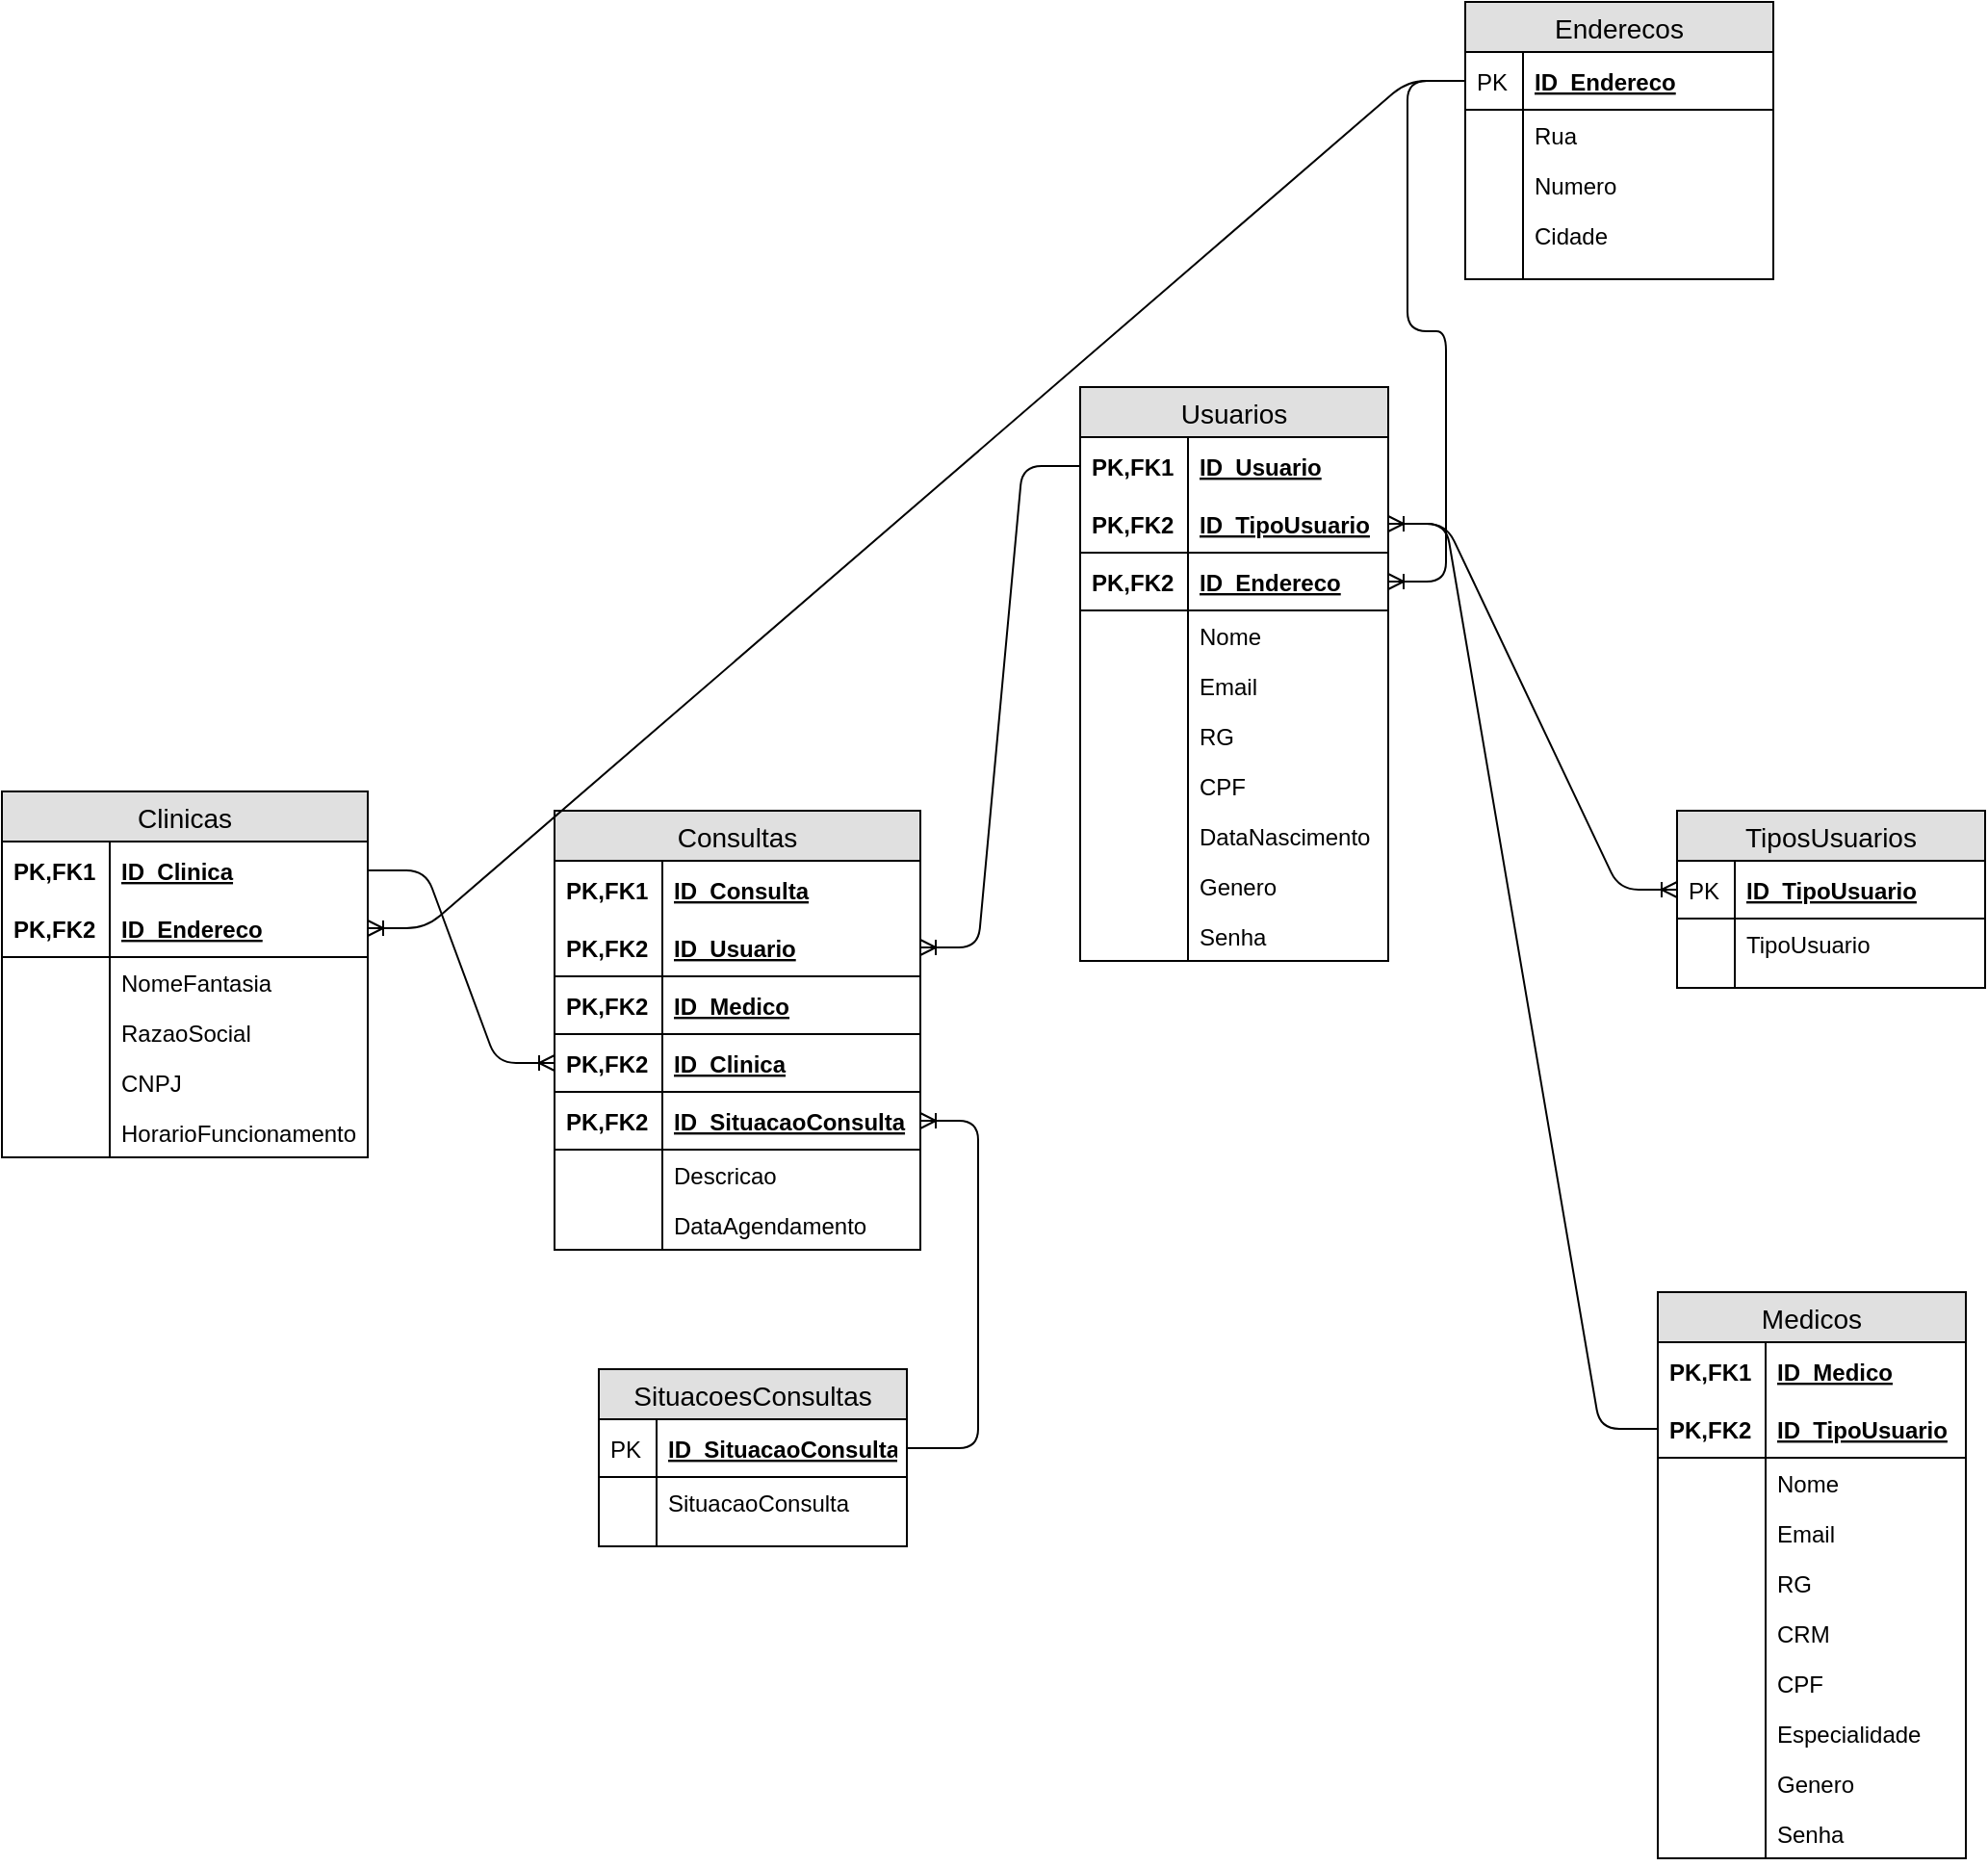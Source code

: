 <mxfile version="12.6.8" type="device"><diagram id="Tc9aaQ0pN0O7KS6Ipr7r" name="Lógico"><mxGraphModel dx="1662" dy="1931" grid="1" gridSize="10" guides="1" tooltips="1" connect="1" arrows="1" fold="1" page="1" pageScale="1" pageWidth="827" pageHeight="1169" math="0" shadow="0"><root><mxCell id="0"/><mxCell id="1" parent="0"/><mxCell id="nFuDaqg-Cn8GhAcmxgTF-1" value="TiposUsuarios" style="swimlane;fontStyle=0;childLayout=stackLayout;horizontal=1;startSize=26;fillColor=#e0e0e0;horizontalStack=0;resizeParent=1;resizeParentMax=0;resizeLast=0;collapsible=1;marginBottom=0;swimlaneFillColor=#ffffff;align=center;fontSize=14;" parent="1" vertex="1"><mxGeometry x="1220" y="100" width="160" height="92" as="geometry"/></mxCell><mxCell id="nFuDaqg-Cn8GhAcmxgTF-2" value="ID_TipoUsuario" style="shape=partialRectangle;top=0;left=0;right=0;bottom=1;align=left;verticalAlign=middle;fillColor=none;spacingLeft=34;spacingRight=4;overflow=hidden;rotatable=0;points=[[0,0.5],[1,0.5]];portConstraint=eastwest;dropTarget=0;fontStyle=5;fontSize=12;" parent="nFuDaqg-Cn8GhAcmxgTF-1" vertex="1"><mxGeometry y="26" width="160" height="30" as="geometry"/></mxCell><mxCell id="nFuDaqg-Cn8GhAcmxgTF-3" value="PK" style="shape=partialRectangle;top=0;left=0;bottom=0;fillColor=none;align=left;verticalAlign=middle;spacingLeft=4;spacingRight=4;overflow=hidden;rotatable=0;points=[];portConstraint=eastwest;part=1;fontSize=12;" parent="nFuDaqg-Cn8GhAcmxgTF-2" vertex="1" connectable="0"><mxGeometry width="30" height="30" as="geometry"/></mxCell><mxCell id="nFuDaqg-Cn8GhAcmxgTF-4" value="TipoUsuario" style="shape=partialRectangle;top=0;left=0;right=0;bottom=0;align=left;verticalAlign=top;fillColor=none;spacingLeft=34;spacingRight=4;overflow=hidden;rotatable=0;points=[[0,0.5],[1,0.5]];portConstraint=eastwest;dropTarget=0;fontSize=12;" parent="nFuDaqg-Cn8GhAcmxgTF-1" vertex="1"><mxGeometry y="56" width="160" height="26" as="geometry"/></mxCell><mxCell id="nFuDaqg-Cn8GhAcmxgTF-5" value="" style="shape=partialRectangle;top=0;left=0;bottom=0;fillColor=none;align=left;verticalAlign=top;spacingLeft=4;spacingRight=4;overflow=hidden;rotatable=0;points=[];portConstraint=eastwest;part=1;fontSize=12;" parent="nFuDaqg-Cn8GhAcmxgTF-4" vertex="1" connectable="0"><mxGeometry width="30" height="26" as="geometry"/></mxCell><mxCell id="nFuDaqg-Cn8GhAcmxgTF-10" value="" style="shape=partialRectangle;top=0;left=0;right=0;bottom=0;align=left;verticalAlign=top;fillColor=none;spacingLeft=34;spacingRight=4;overflow=hidden;rotatable=0;points=[[0,0.5],[1,0.5]];portConstraint=eastwest;dropTarget=0;fontSize=12;" parent="nFuDaqg-Cn8GhAcmxgTF-1" vertex="1"><mxGeometry y="82" width="160" height="10" as="geometry"/></mxCell><mxCell id="nFuDaqg-Cn8GhAcmxgTF-11" value="" style="shape=partialRectangle;top=0;left=0;bottom=0;fillColor=none;align=left;verticalAlign=top;spacingLeft=4;spacingRight=4;overflow=hidden;rotatable=0;points=[];portConstraint=eastwest;part=1;fontSize=12;" parent="nFuDaqg-Cn8GhAcmxgTF-10" vertex="1" connectable="0"><mxGeometry width="30" height="10" as="geometry"/></mxCell><mxCell id="nFuDaqg-Cn8GhAcmxgTF-14" value="SituacoesConsultas" style="swimlane;fontStyle=0;childLayout=stackLayout;horizontal=1;startSize=26;fillColor=#e0e0e0;horizontalStack=0;resizeParent=1;resizeParentMax=0;resizeLast=0;collapsible=1;marginBottom=0;swimlaneFillColor=#ffffff;align=center;fontSize=14;" parent="1" vertex="1"><mxGeometry x="660" y="390" width="160" height="92" as="geometry"/></mxCell><mxCell id="nFuDaqg-Cn8GhAcmxgTF-15" value="ID_SituacaoConsulta" style="shape=partialRectangle;top=0;left=0;right=0;bottom=1;align=left;verticalAlign=middle;fillColor=none;spacingLeft=34;spacingRight=4;overflow=hidden;rotatable=0;points=[[0,0.5],[1,0.5]];portConstraint=eastwest;dropTarget=0;fontStyle=5;fontSize=12;" parent="nFuDaqg-Cn8GhAcmxgTF-14" vertex="1"><mxGeometry y="26" width="160" height="30" as="geometry"/></mxCell><mxCell id="nFuDaqg-Cn8GhAcmxgTF-16" value="PK" style="shape=partialRectangle;top=0;left=0;bottom=0;fillColor=none;align=left;verticalAlign=middle;spacingLeft=4;spacingRight=4;overflow=hidden;rotatable=0;points=[];portConstraint=eastwest;part=1;fontSize=12;" parent="nFuDaqg-Cn8GhAcmxgTF-15" vertex="1" connectable="0"><mxGeometry width="30" height="30" as="geometry"/></mxCell><mxCell id="nFuDaqg-Cn8GhAcmxgTF-17" value="SituacaoConsulta" style="shape=partialRectangle;top=0;left=0;right=0;bottom=0;align=left;verticalAlign=top;fillColor=none;spacingLeft=34;spacingRight=4;overflow=hidden;rotatable=0;points=[[0,0.5],[1,0.5]];portConstraint=eastwest;dropTarget=0;fontSize=12;" parent="nFuDaqg-Cn8GhAcmxgTF-14" vertex="1"><mxGeometry y="56" width="160" height="26" as="geometry"/></mxCell><mxCell id="nFuDaqg-Cn8GhAcmxgTF-18" value="" style="shape=partialRectangle;top=0;left=0;bottom=0;fillColor=none;align=left;verticalAlign=top;spacingLeft=4;spacingRight=4;overflow=hidden;rotatable=0;points=[];portConstraint=eastwest;part=1;fontSize=12;" parent="nFuDaqg-Cn8GhAcmxgTF-17" vertex="1" connectable="0"><mxGeometry width="30" height="26" as="geometry"/></mxCell><mxCell id="nFuDaqg-Cn8GhAcmxgTF-23" value="" style="shape=partialRectangle;top=0;left=0;right=0;bottom=0;align=left;verticalAlign=top;fillColor=none;spacingLeft=34;spacingRight=4;overflow=hidden;rotatable=0;points=[[0,0.5],[1,0.5]];portConstraint=eastwest;dropTarget=0;fontSize=12;" parent="nFuDaqg-Cn8GhAcmxgTF-14" vertex="1"><mxGeometry y="82" width="160" height="10" as="geometry"/></mxCell><mxCell id="nFuDaqg-Cn8GhAcmxgTF-24" value="" style="shape=partialRectangle;top=0;left=0;bottom=0;fillColor=none;align=left;verticalAlign=top;spacingLeft=4;spacingRight=4;overflow=hidden;rotatable=0;points=[];portConstraint=eastwest;part=1;fontSize=12;" parent="nFuDaqg-Cn8GhAcmxgTF-23" vertex="1" connectable="0"><mxGeometry width="30" height="10" as="geometry"/></mxCell><mxCell id="nFuDaqg-Cn8GhAcmxgTF-25" value="Usuarios" style="swimlane;fontStyle=0;childLayout=stackLayout;horizontal=1;startSize=26;fillColor=#e0e0e0;horizontalStack=0;resizeParent=1;resizeParentMax=0;resizeLast=0;collapsible=1;marginBottom=0;swimlaneFillColor=#ffffff;align=center;fontSize=14;" parent="1" vertex="1"><mxGeometry x="910" y="-120" width="160" height="298" as="geometry"/></mxCell><mxCell id="nFuDaqg-Cn8GhAcmxgTF-26" value="ID_Usuario" style="shape=partialRectangle;top=0;left=0;right=0;bottom=0;align=left;verticalAlign=middle;fillColor=none;spacingLeft=60;spacingRight=4;overflow=hidden;rotatable=0;points=[[0,0.5],[1,0.5]];portConstraint=eastwest;dropTarget=0;fontStyle=5;fontSize=12;" parent="nFuDaqg-Cn8GhAcmxgTF-25" vertex="1"><mxGeometry y="26" width="160" height="30" as="geometry"/></mxCell><mxCell id="nFuDaqg-Cn8GhAcmxgTF-27" value="PK,FK1" style="shape=partialRectangle;fontStyle=1;top=0;left=0;bottom=0;fillColor=none;align=left;verticalAlign=middle;spacingLeft=4;spacingRight=4;overflow=hidden;rotatable=0;points=[];portConstraint=eastwest;part=1;fontSize=12;" parent="nFuDaqg-Cn8GhAcmxgTF-26" vertex="1" connectable="0"><mxGeometry width="56" height="30" as="geometry"/></mxCell><mxCell id="nFuDaqg-Cn8GhAcmxgTF-28" value="ID_TipoUsuario" style="shape=partialRectangle;top=0;left=0;right=0;bottom=1;align=left;verticalAlign=middle;fillColor=none;spacingLeft=60;spacingRight=4;overflow=hidden;rotatable=0;points=[[0,0.5],[1,0.5]];portConstraint=eastwest;dropTarget=0;fontStyle=5;fontSize=12;" parent="nFuDaqg-Cn8GhAcmxgTF-25" vertex="1"><mxGeometry y="56" width="160" height="30" as="geometry"/></mxCell><mxCell id="nFuDaqg-Cn8GhAcmxgTF-29" value="PK,FK2" style="shape=partialRectangle;fontStyle=1;top=0;left=0;bottom=0;fillColor=none;align=left;verticalAlign=middle;spacingLeft=4;spacingRight=4;overflow=hidden;rotatable=0;points=[];portConstraint=eastwest;part=1;fontSize=12;" parent="nFuDaqg-Cn8GhAcmxgTF-28" vertex="1" connectable="0"><mxGeometry width="56" height="30" as="geometry"/></mxCell><mxCell id="nFuDaqg-Cn8GhAcmxgTF-109" value="ID_Endereco" style="shape=partialRectangle;top=0;left=0;right=0;bottom=1;align=left;verticalAlign=middle;fillColor=none;spacingLeft=60;spacingRight=4;overflow=hidden;rotatable=0;points=[[0,0.5],[1,0.5]];portConstraint=eastwest;dropTarget=0;fontStyle=5;fontSize=12;" parent="nFuDaqg-Cn8GhAcmxgTF-25" vertex="1"><mxGeometry y="86" width="160" height="30" as="geometry"/></mxCell><mxCell id="nFuDaqg-Cn8GhAcmxgTF-110" value="PK,FK2" style="shape=partialRectangle;fontStyle=1;top=0;left=0;bottom=0;fillColor=none;align=left;verticalAlign=middle;spacingLeft=4;spacingRight=4;overflow=hidden;rotatable=0;points=[];portConstraint=eastwest;part=1;fontSize=12;" parent="nFuDaqg-Cn8GhAcmxgTF-109" vertex="1" connectable="0"><mxGeometry width="56" height="30" as="geometry"/></mxCell><mxCell id="nFuDaqg-Cn8GhAcmxgTF-30" value="Nome" style="shape=partialRectangle;top=0;left=0;right=0;bottom=0;align=left;verticalAlign=top;fillColor=none;spacingLeft=60;spacingRight=4;overflow=hidden;rotatable=0;points=[[0,0.5],[1,0.5]];portConstraint=eastwest;dropTarget=0;fontSize=12;" parent="nFuDaqg-Cn8GhAcmxgTF-25" vertex="1"><mxGeometry y="116" width="160" height="26" as="geometry"/></mxCell><mxCell id="nFuDaqg-Cn8GhAcmxgTF-31" value="" style="shape=partialRectangle;top=0;left=0;bottom=0;fillColor=none;align=left;verticalAlign=top;spacingLeft=4;spacingRight=4;overflow=hidden;rotatable=0;points=[];portConstraint=eastwest;part=1;fontSize=12;" parent="nFuDaqg-Cn8GhAcmxgTF-30" vertex="1" connectable="0"><mxGeometry width="56" height="26" as="geometry"/></mxCell><mxCell id="nFuDaqg-Cn8GhAcmxgTF-32" value="Email" style="shape=partialRectangle;top=0;left=0;right=0;bottom=0;align=left;verticalAlign=top;fillColor=none;spacingLeft=60;spacingRight=4;overflow=hidden;rotatable=0;points=[[0,0.5],[1,0.5]];portConstraint=eastwest;dropTarget=0;fontSize=12;" parent="nFuDaqg-Cn8GhAcmxgTF-25" vertex="1"><mxGeometry y="142" width="160" height="26" as="geometry"/></mxCell><mxCell id="nFuDaqg-Cn8GhAcmxgTF-33" value="" style="shape=partialRectangle;top=0;left=0;bottom=0;fillColor=none;align=left;verticalAlign=top;spacingLeft=4;spacingRight=4;overflow=hidden;rotatable=0;points=[];portConstraint=eastwest;part=1;fontSize=12;" parent="nFuDaqg-Cn8GhAcmxgTF-32" vertex="1" connectable="0"><mxGeometry width="56" height="26" as="geometry"/></mxCell><mxCell id="nFuDaqg-Cn8GhAcmxgTF-34" value="RG" style="shape=partialRectangle;top=0;left=0;right=0;bottom=0;align=left;verticalAlign=top;fillColor=none;spacingLeft=60;spacingRight=4;overflow=hidden;rotatable=0;points=[[0,0.5],[1,0.5]];portConstraint=eastwest;dropTarget=0;fontSize=12;" parent="nFuDaqg-Cn8GhAcmxgTF-25" vertex="1"><mxGeometry y="168" width="160" height="26" as="geometry"/></mxCell><mxCell id="nFuDaqg-Cn8GhAcmxgTF-35" value="" style="shape=partialRectangle;top=0;left=0;bottom=0;fillColor=none;align=left;verticalAlign=top;spacingLeft=4;spacingRight=4;overflow=hidden;rotatable=0;points=[];portConstraint=eastwest;part=1;fontSize=12;" parent="nFuDaqg-Cn8GhAcmxgTF-34" vertex="1" connectable="0"><mxGeometry width="56" height="26" as="geometry"/></mxCell><mxCell id="nFuDaqg-Cn8GhAcmxgTF-36" value="CPF" style="shape=partialRectangle;top=0;left=0;right=0;bottom=0;align=left;verticalAlign=top;fillColor=none;spacingLeft=60;spacingRight=4;overflow=hidden;rotatable=0;points=[[0,0.5],[1,0.5]];portConstraint=eastwest;dropTarget=0;fontSize=12;" parent="nFuDaqg-Cn8GhAcmxgTF-25" vertex="1"><mxGeometry y="194" width="160" height="26" as="geometry"/></mxCell><mxCell id="nFuDaqg-Cn8GhAcmxgTF-37" value="" style="shape=partialRectangle;top=0;left=0;bottom=0;fillColor=none;align=left;verticalAlign=top;spacingLeft=4;spacingRight=4;overflow=hidden;rotatable=0;points=[];portConstraint=eastwest;part=1;fontSize=12;" parent="nFuDaqg-Cn8GhAcmxgTF-36" vertex="1" connectable="0"><mxGeometry width="56" height="26" as="geometry"/></mxCell><mxCell id="4G-xJgXruxn3u9-2IQGt-3" value="DataNascimento" style="shape=partialRectangle;top=0;left=0;right=0;bottom=0;align=left;verticalAlign=top;fillColor=none;spacingLeft=60;spacingRight=4;overflow=hidden;rotatable=0;points=[[0,0.5],[1,0.5]];portConstraint=eastwest;dropTarget=0;fontSize=12;" vertex="1" parent="nFuDaqg-Cn8GhAcmxgTF-25"><mxGeometry y="220" width="160" height="26" as="geometry"/></mxCell><mxCell id="4G-xJgXruxn3u9-2IQGt-4" value="" style="shape=partialRectangle;top=0;left=0;bottom=0;fillColor=none;align=left;verticalAlign=top;spacingLeft=4;spacingRight=4;overflow=hidden;rotatable=0;points=[];portConstraint=eastwest;part=1;fontSize=12;" vertex="1" connectable="0" parent="4G-xJgXruxn3u9-2IQGt-3"><mxGeometry width="56" height="26" as="geometry"/></mxCell><mxCell id="nFuDaqg-Cn8GhAcmxgTF-40" value="Genero" style="shape=partialRectangle;top=0;left=0;right=0;bottom=0;align=left;verticalAlign=top;fillColor=none;spacingLeft=60;spacingRight=4;overflow=hidden;rotatable=0;points=[[0,0.5],[1,0.5]];portConstraint=eastwest;dropTarget=0;fontSize=12;" parent="nFuDaqg-Cn8GhAcmxgTF-25" vertex="1"><mxGeometry y="246" width="160" height="26" as="geometry"/></mxCell><mxCell id="nFuDaqg-Cn8GhAcmxgTF-41" value="" style="shape=partialRectangle;top=0;left=0;bottom=0;fillColor=none;align=left;verticalAlign=top;spacingLeft=4;spacingRight=4;overflow=hidden;rotatable=0;points=[];portConstraint=eastwest;part=1;fontSize=12;" parent="nFuDaqg-Cn8GhAcmxgTF-40" vertex="1" connectable="0"><mxGeometry width="56" height="26" as="geometry"/></mxCell><mxCell id="nFuDaqg-Cn8GhAcmxgTF-174" value="Senha" style="shape=partialRectangle;top=0;left=0;right=0;bottom=0;align=left;verticalAlign=top;fillColor=none;spacingLeft=60;spacingRight=4;overflow=hidden;rotatable=0;points=[[0,0.5],[1,0.5]];portConstraint=eastwest;dropTarget=0;fontSize=12;" parent="nFuDaqg-Cn8GhAcmxgTF-25" vertex="1"><mxGeometry y="272" width="160" height="26" as="geometry"/></mxCell><mxCell id="nFuDaqg-Cn8GhAcmxgTF-175" value="" style="shape=partialRectangle;top=0;left=0;bottom=0;fillColor=none;align=left;verticalAlign=top;spacingLeft=4;spacingRight=4;overflow=hidden;rotatable=0;points=[];portConstraint=eastwest;part=1;fontSize=12;" parent="nFuDaqg-Cn8GhAcmxgTF-174" vertex="1" connectable="0"><mxGeometry width="56" height="26" as="geometry"/></mxCell><mxCell id="nFuDaqg-Cn8GhAcmxgTF-42" value="Consultas" style="swimlane;fontStyle=0;childLayout=stackLayout;horizontal=1;startSize=26;fillColor=#e0e0e0;horizontalStack=0;resizeParent=1;resizeParentMax=0;resizeLast=0;collapsible=1;marginBottom=0;swimlaneFillColor=#ffffff;align=center;fontSize=14;" parent="1" vertex="1"><mxGeometry x="637" y="100" width="190" height="228" as="geometry"/></mxCell><mxCell id="nFuDaqg-Cn8GhAcmxgTF-43" value="ID_Consulta" style="shape=partialRectangle;top=0;left=0;right=0;bottom=0;align=left;verticalAlign=middle;fillColor=none;spacingLeft=60;spacingRight=4;overflow=hidden;rotatable=0;points=[[0,0.5],[1,0.5]];portConstraint=eastwest;dropTarget=0;fontStyle=5;fontSize=12;" parent="nFuDaqg-Cn8GhAcmxgTF-42" vertex="1"><mxGeometry y="26" width="190" height="30" as="geometry"/></mxCell><mxCell id="nFuDaqg-Cn8GhAcmxgTF-44" value="PK,FK1" style="shape=partialRectangle;fontStyle=1;top=0;left=0;bottom=0;fillColor=none;align=left;verticalAlign=middle;spacingLeft=4;spacingRight=4;overflow=hidden;rotatable=0;points=[];portConstraint=eastwest;part=1;fontSize=12;" parent="nFuDaqg-Cn8GhAcmxgTF-43" vertex="1" connectable="0"><mxGeometry width="56" height="30" as="geometry"/></mxCell><mxCell id="nFuDaqg-Cn8GhAcmxgTF-45" value="ID_Usuario" style="shape=partialRectangle;top=0;left=0;right=0;bottom=1;align=left;verticalAlign=middle;fillColor=none;spacingLeft=60;spacingRight=4;overflow=hidden;rotatable=0;points=[[0,0.5],[1,0.5]];portConstraint=eastwest;dropTarget=0;fontStyle=5;fontSize=12;" parent="nFuDaqg-Cn8GhAcmxgTF-42" vertex="1"><mxGeometry y="56" width="190" height="30" as="geometry"/></mxCell><mxCell id="nFuDaqg-Cn8GhAcmxgTF-46" value="PK,FK2" style="shape=partialRectangle;fontStyle=1;top=0;left=0;bottom=0;fillColor=none;align=left;verticalAlign=middle;spacingLeft=4;spacingRight=4;overflow=hidden;rotatable=0;points=[];portConstraint=eastwest;part=1;fontSize=12;" parent="nFuDaqg-Cn8GhAcmxgTF-45" vertex="1" connectable="0"><mxGeometry width="56" height="30" as="geometry"/></mxCell><mxCell id="nFuDaqg-Cn8GhAcmxgTF-47" value="ID_Medico" style="shape=partialRectangle;top=0;left=0;right=0;bottom=1;align=left;verticalAlign=middle;fillColor=none;spacingLeft=60;spacingRight=4;overflow=hidden;rotatable=0;points=[[0,0.5],[1,0.5]];portConstraint=eastwest;dropTarget=0;fontStyle=5;fontSize=12;" parent="nFuDaqg-Cn8GhAcmxgTF-42" vertex="1"><mxGeometry y="86" width="190" height="30" as="geometry"/></mxCell><mxCell id="nFuDaqg-Cn8GhAcmxgTF-48" value="PK,FK2" style="shape=partialRectangle;fontStyle=1;top=0;left=0;bottom=0;fillColor=none;align=left;verticalAlign=middle;spacingLeft=4;spacingRight=4;overflow=hidden;rotatable=0;points=[];portConstraint=eastwest;part=1;fontSize=12;" parent="nFuDaqg-Cn8GhAcmxgTF-47" vertex="1" connectable="0"><mxGeometry width="56" height="30" as="geometry"/></mxCell><mxCell id="nFuDaqg-Cn8GhAcmxgTF-49" value="ID_Clinica" style="shape=partialRectangle;top=0;left=0;right=0;bottom=1;align=left;verticalAlign=middle;fillColor=none;spacingLeft=60;spacingRight=4;overflow=hidden;rotatable=0;points=[[0,0.5],[1,0.5]];portConstraint=eastwest;dropTarget=0;fontStyle=5;fontSize=12;" parent="nFuDaqg-Cn8GhAcmxgTF-42" vertex="1"><mxGeometry y="116" width="190" height="30" as="geometry"/></mxCell><mxCell id="nFuDaqg-Cn8GhAcmxgTF-50" value="PK,FK2" style="shape=partialRectangle;fontStyle=1;top=0;left=0;bottom=0;fillColor=none;align=left;verticalAlign=middle;spacingLeft=4;spacingRight=4;overflow=hidden;rotatable=0;points=[];portConstraint=eastwest;part=1;fontSize=12;" parent="nFuDaqg-Cn8GhAcmxgTF-49" vertex="1" connectable="0"><mxGeometry width="56" height="30" as="geometry"/></mxCell><mxCell id="nFuDaqg-Cn8GhAcmxgTF-51" value="ID_SituacaoConsulta" style="shape=partialRectangle;top=0;left=0;right=0;bottom=1;align=left;verticalAlign=middle;fillColor=none;spacingLeft=60;spacingRight=4;overflow=hidden;rotatable=0;points=[[0,0.5],[1,0.5]];portConstraint=eastwest;dropTarget=0;fontStyle=5;fontSize=12;" parent="nFuDaqg-Cn8GhAcmxgTF-42" vertex="1"><mxGeometry y="146" width="190" height="30" as="geometry"/></mxCell><mxCell id="nFuDaqg-Cn8GhAcmxgTF-52" value="PK,FK2" style="shape=partialRectangle;fontStyle=1;top=0;left=0;bottom=0;fillColor=none;align=left;verticalAlign=middle;spacingLeft=4;spacingRight=4;overflow=hidden;rotatable=0;points=[];portConstraint=eastwest;part=1;fontSize=12;" parent="nFuDaqg-Cn8GhAcmxgTF-51" vertex="1" connectable="0"><mxGeometry width="56" height="30" as="geometry"/></mxCell><mxCell id="nFuDaqg-Cn8GhAcmxgTF-55" value="Descricao" style="shape=partialRectangle;top=0;left=0;right=0;bottom=0;align=left;verticalAlign=top;fillColor=none;spacingLeft=60;spacingRight=4;overflow=hidden;rotatable=0;points=[[0,0.5],[1,0.5]];portConstraint=eastwest;dropTarget=0;fontSize=12;" parent="nFuDaqg-Cn8GhAcmxgTF-42" vertex="1"><mxGeometry y="176" width="190" height="26" as="geometry"/></mxCell><mxCell id="nFuDaqg-Cn8GhAcmxgTF-56" value="" style="shape=partialRectangle;top=0;left=0;bottom=0;fillColor=none;align=left;verticalAlign=top;spacingLeft=4;spacingRight=4;overflow=hidden;rotatable=0;points=[];portConstraint=eastwest;part=1;fontSize=12;" parent="nFuDaqg-Cn8GhAcmxgTF-55" vertex="1" connectable="0"><mxGeometry width="56" height="26" as="geometry"/></mxCell><mxCell id="nFuDaqg-Cn8GhAcmxgTF-53" value="DataAgendamento" style="shape=partialRectangle;top=0;left=0;right=0;bottom=0;align=left;verticalAlign=top;fillColor=none;spacingLeft=60;spacingRight=4;overflow=hidden;rotatable=0;points=[[0,0.5],[1,0.5]];portConstraint=eastwest;dropTarget=0;fontSize=12;" parent="nFuDaqg-Cn8GhAcmxgTF-42" vertex="1"><mxGeometry y="202" width="190" height="26" as="geometry"/></mxCell><mxCell id="nFuDaqg-Cn8GhAcmxgTF-54" value="" style="shape=partialRectangle;top=0;left=0;bottom=0;fillColor=none;align=left;verticalAlign=top;spacingLeft=4;spacingRight=4;overflow=hidden;rotatable=0;points=[];portConstraint=eastwest;part=1;fontSize=12;" parent="nFuDaqg-Cn8GhAcmxgTF-53" vertex="1" connectable="0"><mxGeometry width="56" height="26" as="geometry"/></mxCell><mxCell id="nFuDaqg-Cn8GhAcmxgTF-72" value="Enderecos" style="swimlane;fontStyle=0;childLayout=stackLayout;horizontal=1;startSize=26;fillColor=#e0e0e0;horizontalStack=0;resizeParent=1;resizeParentMax=0;resizeLast=0;collapsible=1;marginBottom=0;swimlaneFillColor=#ffffff;align=center;fontSize=14;" parent="1" vertex="1"><mxGeometry x="1110" y="-320" width="160" height="144" as="geometry"/></mxCell><mxCell id="nFuDaqg-Cn8GhAcmxgTF-73" value="ID_Endereco" style="shape=partialRectangle;top=0;left=0;right=0;bottom=1;align=left;verticalAlign=middle;fillColor=none;spacingLeft=34;spacingRight=4;overflow=hidden;rotatable=0;points=[[0,0.5],[1,0.5]];portConstraint=eastwest;dropTarget=0;fontStyle=5;fontSize=12;" parent="nFuDaqg-Cn8GhAcmxgTF-72" vertex="1"><mxGeometry y="26" width="160" height="30" as="geometry"/></mxCell><mxCell id="nFuDaqg-Cn8GhAcmxgTF-74" value="PK" style="shape=partialRectangle;top=0;left=0;bottom=0;fillColor=none;align=left;verticalAlign=middle;spacingLeft=4;spacingRight=4;overflow=hidden;rotatable=0;points=[];portConstraint=eastwest;part=1;fontSize=12;" parent="nFuDaqg-Cn8GhAcmxgTF-73" vertex="1" connectable="0"><mxGeometry width="30" height="30" as="geometry"/></mxCell><mxCell id="nFuDaqg-Cn8GhAcmxgTF-75" value="Rua" style="shape=partialRectangle;top=0;left=0;right=0;bottom=0;align=left;verticalAlign=top;fillColor=none;spacingLeft=34;spacingRight=4;overflow=hidden;rotatable=0;points=[[0,0.5],[1,0.5]];portConstraint=eastwest;dropTarget=0;fontSize=12;" parent="nFuDaqg-Cn8GhAcmxgTF-72" vertex="1"><mxGeometry y="56" width="160" height="26" as="geometry"/></mxCell><mxCell id="nFuDaqg-Cn8GhAcmxgTF-76" value="" style="shape=partialRectangle;top=0;left=0;bottom=0;fillColor=none;align=left;verticalAlign=top;spacingLeft=4;spacingRight=4;overflow=hidden;rotatable=0;points=[];portConstraint=eastwest;part=1;fontSize=12;" parent="nFuDaqg-Cn8GhAcmxgTF-75" vertex="1" connectable="0"><mxGeometry width="30" height="26" as="geometry"/></mxCell><mxCell id="nFuDaqg-Cn8GhAcmxgTF-200" value="Numero" style="shape=partialRectangle;top=0;left=0;right=0;bottom=0;align=left;verticalAlign=top;fillColor=none;spacingLeft=34;spacingRight=4;overflow=hidden;rotatable=0;points=[[0,0.5],[1,0.5]];portConstraint=eastwest;dropTarget=0;fontSize=12;" parent="nFuDaqg-Cn8GhAcmxgTF-72" vertex="1"><mxGeometry y="82" width="160" height="26" as="geometry"/></mxCell><mxCell id="nFuDaqg-Cn8GhAcmxgTF-201" value="" style="shape=partialRectangle;top=0;left=0;bottom=0;fillColor=none;align=left;verticalAlign=top;spacingLeft=4;spacingRight=4;overflow=hidden;rotatable=0;points=[];portConstraint=eastwest;part=1;fontSize=12;" parent="nFuDaqg-Cn8GhAcmxgTF-200" vertex="1" connectable="0"><mxGeometry width="30" height="26" as="geometry"/></mxCell><mxCell id="nFuDaqg-Cn8GhAcmxgTF-202" value="Cidade" style="shape=partialRectangle;top=0;left=0;right=0;bottom=0;align=left;verticalAlign=top;fillColor=none;spacingLeft=34;spacingRight=4;overflow=hidden;rotatable=0;points=[[0,0.5],[1,0.5]];portConstraint=eastwest;dropTarget=0;fontSize=12;" parent="nFuDaqg-Cn8GhAcmxgTF-72" vertex="1"><mxGeometry y="108" width="160" height="26" as="geometry"/></mxCell><mxCell id="nFuDaqg-Cn8GhAcmxgTF-203" value="" style="shape=partialRectangle;top=0;left=0;bottom=0;fillColor=none;align=left;verticalAlign=top;spacingLeft=4;spacingRight=4;overflow=hidden;rotatable=0;points=[];portConstraint=eastwest;part=1;fontSize=12;" parent="nFuDaqg-Cn8GhAcmxgTF-202" vertex="1" connectable="0"><mxGeometry width="30" height="26" as="geometry"/></mxCell><mxCell id="nFuDaqg-Cn8GhAcmxgTF-81" value="" style="shape=partialRectangle;top=0;left=0;right=0;bottom=0;align=left;verticalAlign=top;fillColor=none;spacingLeft=34;spacingRight=4;overflow=hidden;rotatable=0;points=[[0,0.5],[1,0.5]];portConstraint=eastwest;dropTarget=0;fontSize=12;" parent="nFuDaqg-Cn8GhAcmxgTF-72" vertex="1"><mxGeometry y="134" width="160" height="10" as="geometry"/></mxCell><mxCell id="nFuDaqg-Cn8GhAcmxgTF-82" value="" style="shape=partialRectangle;top=0;left=0;bottom=0;fillColor=none;align=left;verticalAlign=top;spacingLeft=4;spacingRight=4;overflow=hidden;rotatable=0;points=[];portConstraint=eastwest;part=1;fontSize=12;" parent="nFuDaqg-Cn8GhAcmxgTF-81" vertex="1" connectable="0"><mxGeometry width="30" height="10" as="geometry"/></mxCell><mxCell id="nFuDaqg-Cn8GhAcmxgTF-115" value="Medicos" style="swimlane;fontStyle=0;childLayout=stackLayout;horizontal=1;startSize=26;fillColor=#e0e0e0;horizontalStack=0;resizeParent=1;resizeParentMax=0;resizeLast=0;collapsible=1;marginBottom=0;swimlaneFillColor=#ffffff;align=center;fontSize=14;" parent="1" vertex="1"><mxGeometry x="1210" y="350" width="160" height="294" as="geometry"/></mxCell><mxCell id="nFuDaqg-Cn8GhAcmxgTF-116" value="ID_Medico" style="shape=partialRectangle;top=0;left=0;right=0;bottom=0;align=left;verticalAlign=middle;fillColor=none;spacingLeft=60;spacingRight=4;overflow=hidden;rotatable=0;points=[[0,0.5],[1,0.5]];portConstraint=eastwest;dropTarget=0;fontStyle=5;fontSize=12;" parent="nFuDaqg-Cn8GhAcmxgTF-115" vertex="1"><mxGeometry y="26" width="160" height="30" as="geometry"/></mxCell><mxCell id="nFuDaqg-Cn8GhAcmxgTF-117" value="PK,FK1" style="shape=partialRectangle;fontStyle=1;top=0;left=0;bottom=0;fillColor=none;align=left;verticalAlign=middle;spacingLeft=4;spacingRight=4;overflow=hidden;rotatable=0;points=[];portConstraint=eastwest;part=1;fontSize=12;" parent="nFuDaqg-Cn8GhAcmxgTF-116" vertex="1" connectable="0"><mxGeometry width="56" height="30" as="geometry"/></mxCell><mxCell id="nFuDaqg-Cn8GhAcmxgTF-118" value="ID_TipoUsuario" style="shape=partialRectangle;top=0;left=0;right=0;bottom=1;align=left;verticalAlign=middle;fillColor=none;spacingLeft=60;spacingRight=4;overflow=hidden;rotatable=0;points=[[0,0.5],[1,0.5]];portConstraint=eastwest;dropTarget=0;fontStyle=5;fontSize=12;" parent="nFuDaqg-Cn8GhAcmxgTF-115" vertex="1"><mxGeometry y="56" width="160" height="30" as="geometry"/></mxCell><mxCell id="nFuDaqg-Cn8GhAcmxgTF-119" value="PK,FK2" style="shape=partialRectangle;fontStyle=1;top=0;left=0;bottom=0;fillColor=none;align=left;verticalAlign=middle;spacingLeft=4;spacingRight=4;overflow=hidden;rotatable=0;points=[];portConstraint=eastwest;part=1;fontSize=12;" parent="nFuDaqg-Cn8GhAcmxgTF-118" vertex="1" connectable="0"><mxGeometry width="56" height="30" as="geometry"/></mxCell><mxCell id="nFuDaqg-Cn8GhAcmxgTF-120" value="Nome" style="shape=partialRectangle;top=0;left=0;right=0;bottom=0;align=left;verticalAlign=top;fillColor=none;spacingLeft=60;spacingRight=4;overflow=hidden;rotatable=0;points=[[0,0.5],[1,0.5]];portConstraint=eastwest;dropTarget=0;fontSize=12;" parent="nFuDaqg-Cn8GhAcmxgTF-115" vertex="1"><mxGeometry y="86" width="160" height="26" as="geometry"/></mxCell><mxCell id="nFuDaqg-Cn8GhAcmxgTF-121" value="" style="shape=partialRectangle;top=0;left=0;bottom=0;fillColor=none;align=left;verticalAlign=top;spacingLeft=4;spacingRight=4;overflow=hidden;rotatable=0;points=[];portConstraint=eastwest;part=1;fontSize=12;" parent="nFuDaqg-Cn8GhAcmxgTF-120" vertex="1" connectable="0"><mxGeometry width="56" height="26" as="geometry"/></mxCell><mxCell id="nFuDaqg-Cn8GhAcmxgTF-150" value="Email" style="shape=partialRectangle;top=0;left=0;right=0;bottom=0;align=left;verticalAlign=top;fillColor=none;spacingLeft=60;spacingRight=4;overflow=hidden;rotatable=0;points=[[0,0.5],[1,0.5]];portConstraint=eastwest;dropTarget=0;fontSize=12;" parent="nFuDaqg-Cn8GhAcmxgTF-115" vertex="1"><mxGeometry y="112" width="160" height="26" as="geometry"/></mxCell><mxCell id="nFuDaqg-Cn8GhAcmxgTF-151" value="" style="shape=partialRectangle;top=0;left=0;bottom=0;fillColor=none;align=left;verticalAlign=top;spacingLeft=4;spacingRight=4;overflow=hidden;rotatable=0;points=[];portConstraint=eastwest;part=1;fontSize=12;" parent="nFuDaqg-Cn8GhAcmxgTF-150" vertex="1" connectable="0"><mxGeometry width="56" height="26" as="geometry"/></mxCell><mxCell id="nFuDaqg-Cn8GhAcmxgTF-152" value="RG" style="shape=partialRectangle;top=0;left=0;right=0;bottom=0;align=left;verticalAlign=top;fillColor=none;spacingLeft=60;spacingRight=4;overflow=hidden;rotatable=0;points=[[0,0.5],[1,0.5]];portConstraint=eastwest;dropTarget=0;fontSize=12;" parent="nFuDaqg-Cn8GhAcmxgTF-115" vertex="1"><mxGeometry y="138" width="160" height="26" as="geometry"/></mxCell><mxCell id="nFuDaqg-Cn8GhAcmxgTF-153" value="" style="shape=partialRectangle;top=0;left=0;bottom=0;fillColor=none;align=left;verticalAlign=top;spacingLeft=4;spacingRight=4;overflow=hidden;rotatable=0;points=[];portConstraint=eastwest;part=1;fontSize=12;" parent="nFuDaqg-Cn8GhAcmxgTF-152" vertex="1" connectable="0"><mxGeometry width="56" height="26" as="geometry"/></mxCell><mxCell id="nFuDaqg-Cn8GhAcmxgTF-154" value="CRM" style="shape=partialRectangle;top=0;left=0;right=0;bottom=0;align=left;verticalAlign=top;fillColor=none;spacingLeft=60;spacingRight=4;overflow=hidden;rotatable=0;points=[[0,0.5],[1,0.5]];portConstraint=eastwest;dropTarget=0;fontSize=12;" parent="nFuDaqg-Cn8GhAcmxgTF-115" vertex="1"><mxGeometry y="164" width="160" height="26" as="geometry"/></mxCell><mxCell id="nFuDaqg-Cn8GhAcmxgTF-155" value="" style="shape=partialRectangle;top=0;left=0;bottom=0;fillColor=none;align=left;verticalAlign=top;spacingLeft=4;spacingRight=4;overflow=hidden;rotatable=0;points=[];portConstraint=eastwest;part=1;fontSize=12;" parent="nFuDaqg-Cn8GhAcmxgTF-154" vertex="1" connectable="0"><mxGeometry width="56" height="26" as="geometry"/></mxCell><mxCell id="nFuDaqg-Cn8GhAcmxgTF-156" value="CPF" style="shape=partialRectangle;top=0;left=0;right=0;bottom=0;align=left;verticalAlign=top;fillColor=none;spacingLeft=60;spacingRight=4;overflow=hidden;rotatable=0;points=[[0,0.5],[1,0.5]];portConstraint=eastwest;dropTarget=0;fontSize=12;" parent="nFuDaqg-Cn8GhAcmxgTF-115" vertex="1"><mxGeometry y="190" width="160" height="26" as="geometry"/></mxCell><mxCell id="nFuDaqg-Cn8GhAcmxgTF-157" value="" style="shape=partialRectangle;top=0;left=0;bottom=0;fillColor=none;align=left;verticalAlign=top;spacingLeft=4;spacingRight=4;overflow=hidden;rotatable=0;points=[];portConstraint=eastwest;part=1;fontSize=12;" parent="nFuDaqg-Cn8GhAcmxgTF-156" vertex="1" connectable="0"><mxGeometry width="56" height="26" as="geometry"/></mxCell><mxCell id="nFuDaqg-Cn8GhAcmxgTF-158" value="Especialidade" style="shape=partialRectangle;top=0;left=0;right=0;bottom=0;align=left;verticalAlign=top;fillColor=none;spacingLeft=60;spacingRight=4;overflow=hidden;rotatable=0;points=[[0,0.5],[1,0.5]];portConstraint=eastwest;dropTarget=0;fontSize=12;" parent="nFuDaqg-Cn8GhAcmxgTF-115" vertex="1"><mxGeometry y="216" width="160" height="26" as="geometry"/></mxCell><mxCell id="nFuDaqg-Cn8GhAcmxgTF-159" value="" style="shape=partialRectangle;top=0;left=0;bottom=0;fillColor=none;align=left;verticalAlign=top;spacingLeft=4;spacingRight=4;overflow=hidden;rotatable=0;points=[];portConstraint=eastwest;part=1;fontSize=12;" parent="nFuDaqg-Cn8GhAcmxgTF-158" vertex="1" connectable="0"><mxGeometry width="56" height="26" as="geometry"/></mxCell><mxCell id="nFuDaqg-Cn8GhAcmxgTF-162" value="Genero" style="shape=partialRectangle;top=0;left=0;right=0;bottom=0;align=left;verticalAlign=top;fillColor=none;spacingLeft=60;spacingRight=4;overflow=hidden;rotatable=0;points=[[0,0.5],[1,0.5]];portConstraint=eastwest;dropTarget=0;fontSize=12;" parent="nFuDaqg-Cn8GhAcmxgTF-115" vertex="1"><mxGeometry y="242" width="160" height="26" as="geometry"/></mxCell><mxCell id="nFuDaqg-Cn8GhAcmxgTF-163" value="" style="shape=partialRectangle;top=0;left=0;bottom=0;fillColor=none;align=left;verticalAlign=top;spacingLeft=4;spacingRight=4;overflow=hidden;rotatable=0;points=[];portConstraint=eastwest;part=1;fontSize=12;" parent="nFuDaqg-Cn8GhAcmxgTF-162" vertex="1" connectable="0"><mxGeometry width="56" height="26" as="geometry"/></mxCell><mxCell id="nFuDaqg-Cn8GhAcmxgTF-166" value="Senha" style="shape=partialRectangle;top=0;left=0;right=0;bottom=0;align=left;verticalAlign=top;fillColor=none;spacingLeft=60;spacingRight=4;overflow=hidden;rotatable=0;points=[[0,0.5],[1,0.5]];portConstraint=eastwest;dropTarget=0;fontSize=12;" parent="nFuDaqg-Cn8GhAcmxgTF-115" vertex="1"><mxGeometry y="268" width="160" height="26" as="geometry"/></mxCell><mxCell id="nFuDaqg-Cn8GhAcmxgTF-167" value="" style="shape=partialRectangle;top=0;left=0;bottom=0;fillColor=none;align=left;verticalAlign=top;spacingLeft=4;spacingRight=4;overflow=hidden;rotatable=0;points=[];portConstraint=eastwest;part=1;fontSize=12;" parent="nFuDaqg-Cn8GhAcmxgTF-166" vertex="1" connectable="0"><mxGeometry width="56" height="26" as="geometry"/></mxCell><mxCell id="nFuDaqg-Cn8GhAcmxgTF-176" value="Clinicas" style="swimlane;fontStyle=0;childLayout=stackLayout;horizontal=1;startSize=26;fillColor=#e0e0e0;horizontalStack=0;resizeParent=1;resizeParentMax=0;resizeLast=0;collapsible=1;marginBottom=0;swimlaneFillColor=#ffffff;align=center;fontSize=14;" parent="1" vertex="1"><mxGeometry x="350" y="90" width="190" height="190" as="geometry"/></mxCell><mxCell id="nFuDaqg-Cn8GhAcmxgTF-177" value="ID_Clinica" style="shape=partialRectangle;top=0;left=0;right=0;bottom=0;align=left;verticalAlign=middle;fillColor=none;spacingLeft=60;spacingRight=4;overflow=hidden;rotatable=0;points=[[0,0.5],[1,0.5]];portConstraint=eastwest;dropTarget=0;fontStyle=5;fontSize=12;" parent="nFuDaqg-Cn8GhAcmxgTF-176" vertex="1"><mxGeometry y="26" width="190" height="30" as="geometry"/></mxCell><mxCell id="nFuDaqg-Cn8GhAcmxgTF-178" value="PK,FK1" style="shape=partialRectangle;fontStyle=1;top=0;left=0;bottom=0;fillColor=none;align=left;verticalAlign=middle;spacingLeft=4;spacingRight=4;overflow=hidden;rotatable=0;points=[];portConstraint=eastwest;part=1;fontSize=12;" parent="nFuDaqg-Cn8GhAcmxgTF-177" vertex="1" connectable="0"><mxGeometry width="56" height="30" as="geometry"/></mxCell><mxCell id="nFuDaqg-Cn8GhAcmxgTF-179" value="ID_Endereco" style="shape=partialRectangle;top=0;left=0;right=0;bottom=1;align=left;verticalAlign=middle;fillColor=none;spacingLeft=60;spacingRight=4;overflow=hidden;rotatable=0;points=[[0,0.5],[1,0.5]];portConstraint=eastwest;dropTarget=0;fontStyle=5;fontSize=12;" parent="nFuDaqg-Cn8GhAcmxgTF-176" vertex="1"><mxGeometry y="56" width="190" height="30" as="geometry"/></mxCell><mxCell id="nFuDaqg-Cn8GhAcmxgTF-180" value="PK,FK2" style="shape=partialRectangle;fontStyle=1;top=0;left=0;bottom=0;fillColor=none;align=left;verticalAlign=middle;spacingLeft=4;spacingRight=4;overflow=hidden;rotatable=0;points=[];portConstraint=eastwest;part=1;fontSize=12;" parent="nFuDaqg-Cn8GhAcmxgTF-179" vertex="1" connectable="0"><mxGeometry width="56" height="30" as="geometry"/></mxCell><mxCell id="nFuDaqg-Cn8GhAcmxgTF-181" value="NomeFantasia" style="shape=partialRectangle;top=0;left=0;right=0;bottom=0;align=left;verticalAlign=top;fillColor=none;spacingLeft=60;spacingRight=4;overflow=hidden;rotatable=0;points=[[0,0.5],[1,0.5]];portConstraint=eastwest;dropTarget=0;fontSize=12;" parent="nFuDaqg-Cn8GhAcmxgTF-176" vertex="1"><mxGeometry y="86" width="190" height="26" as="geometry"/></mxCell><mxCell id="nFuDaqg-Cn8GhAcmxgTF-182" value="" style="shape=partialRectangle;top=0;left=0;bottom=0;fillColor=none;align=left;verticalAlign=top;spacingLeft=4;spacingRight=4;overflow=hidden;rotatable=0;points=[];portConstraint=eastwest;part=1;fontSize=12;" parent="nFuDaqg-Cn8GhAcmxgTF-181" vertex="1" connectable="0"><mxGeometry width="56" height="26" as="geometry"/></mxCell><mxCell id="nFuDaqg-Cn8GhAcmxgTF-183" value="RazaoSocial" style="shape=partialRectangle;top=0;left=0;right=0;bottom=0;align=left;verticalAlign=top;fillColor=none;spacingLeft=60;spacingRight=4;overflow=hidden;rotatable=0;points=[[0,0.5],[1,0.5]];portConstraint=eastwest;dropTarget=0;fontSize=12;" parent="nFuDaqg-Cn8GhAcmxgTF-176" vertex="1"><mxGeometry y="112" width="190" height="26" as="geometry"/></mxCell><mxCell id="nFuDaqg-Cn8GhAcmxgTF-184" value="" style="shape=partialRectangle;top=0;left=0;bottom=0;fillColor=none;align=left;verticalAlign=top;spacingLeft=4;spacingRight=4;overflow=hidden;rotatable=0;points=[];portConstraint=eastwest;part=1;fontSize=12;" parent="nFuDaqg-Cn8GhAcmxgTF-183" vertex="1" connectable="0"><mxGeometry width="56" height="26" as="geometry"/></mxCell><mxCell id="nFuDaqg-Cn8GhAcmxgTF-185" value="CNPJ" style="shape=partialRectangle;top=0;left=0;right=0;bottom=0;align=left;verticalAlign=top;fillColor=none;spacingLeft=60;spacingRight=4;overflow=hidden;rotatable=0;points=[[0,0.5],[1,0.5]];portConstraint=eastwest;dropTarget=0;fontSize=12;" parent="nFuDaqg-Cn8GhAcmxgTF-176" vertex="1"><mxGeometry y="138" width="190" height="26" as="geometry"/></mxCell><mxCell id="nFuDaqg-Cn8GhAcmxgTF-186" value="" style="shape=partialRectangle;top=0;left=0;bottom=0;fillColor=none;align=left;verticalAlign=top;spacingLeft=4;spacingRight=4;overflow=hidden;rotatable=0;points=[];portConstraint=eastwest;part=1;fontSize=12;" parent="nFuDaqg-Cn8GhAcmxgTF-185" vertex="1" connectable="0"><mxGeometry width="56" height="26" as="geometry"/></mxCell><mxCell id="nFuDaqg-Cn8GhAcmxgTF-187" value="HorarioFuncionamento" style="shape=partialRectangle;top=0;left=0;right=0;bottom=0;align=left;verticalAlign=top;fillColor=none;spacingLeft=60;spacingRight=4;overflow=hidden;rotatable=0;points=[[0,0.5],[1,0.5]];portConstraint=eastwest;dropTarget=0;fontSize=12;" parent="nFuDaqg-Cn8GhAcmxgTF-176" vertex="1"><mxGeometry y="164" width="190" height="26" as="geometry"/></mxCell><mxCell id="nFuDaqg-Cn8GhAcmxgTF-188" value="" style="shape=partialRectangle;top=0;left=0;bottom=0;fillColor=none;align=left;verticalAlign=top;spacingLeft=4;spacingRight=4;overflow=hidden;rotatable=0;points=[];portConstraint=eastwest;part=1;fontSize=12;" parent="nFuDaqg-Cn8GhAcmxgTF-187" vertex="1" connectable="0"><mxGeometry width="56" height="26" as="geometry"/></mxCell><mxCell id="nFuDaqg-Cn8GhAcmxgTF-190" value="" style="edgeStyle=entityRelationEdgeStyle;fontSize=12;html=1;endArrow=ERoneToMany;" parent="1" source="nFuDaqg-Cn8GhAcmxgTF-177" target="nFuDaqg-Cn8GhAcmxgTF-49" edge="1"><mxGeometry width="100" height="100" relative="1" as="geometry"><mxPoint x="390" y="540" as="sourcePoint"/><mxPoint x="490" y="440" as="targetPoint"/></mxGeometry></mxCell><mxCell id="nFuDaqg-Cn8GhAcmxgTF-191" value="" style="edgeStyle=entityRelationEdgeStyle;fontSize=12;html=1;endArrow=ERoneToMany;" parent="1" source="nFuDaqg-Cn8GhAcmxgTF-15" target="nFuDaqg-Cn8GhAcmxgTF-51" edge="1"><mxGeometry width="100" height="100" relative="1" as="geometry"><mxPoint x="395" y="520" as="sourcePoint"/><mxPoint x="495" y="420" as="targetPoint"/></mxGeometry></mxCell><mxCell id="nFuDaqg-Cn8GhAcmxgTF-192" value="" style="edgeStyle=entityRelationEdgeStyle;fontSize=12;html=1;endArrow=ERoneToMany;" parent="1" source="nFuDaqg-Cn8GhAcmxgTF-26" target="nFuDaqg-Cn8GhAcmxgTF-45" edge="1"><mxGeometry width="100" height="100" relative="1" as="geometry"><mxPoint x="430" y="482" as="sourcePoint"/><mxPoint x="530" y="382" as="targetPoint"/></mxGeometry></mxCell><mxCell id="nFuDaqg-Cn8GhAcmxgTF-193" value="" style="edgeStyle=entityRelationEdgeStyle;fontSize=12;html=1;endArrow=ERoneToMany;" parent="1" source="nFuDaqg-Cn8GhAcmxgTF-28" target="nFuDaqg-Cn8GhAcmxgTF-2" edge="1"><mxGeometry width="100" height="100" relative="1" as="geometry"><mxPoint x="470" y="520" as="sourcePoint"/><mxPoint x="570" y="420" as="targetPoint"/></mxGeometry></mxCell><mxCell id="nFuDaqg-Cn8GhAcmxgTF-194" value="" style="edgeStyle=entityRelationEdgeStyle;fontSize=12;html=1;endArrow=ERoneToMany;" parent="1" source="nFuDaqg-Cn8GhAcmxgTF-118" target="nFuDaqg-Cn8GhAcmxgTF-28" edge="1"><mxGeometry width="100" height="100" relative="1" as="geometry"><mxPoint x="500" y="600" as="sourcePoint"/><mxPoint x="600" y="500" as="targetPoint"/></mxGeometry></mxCell><mxCell id="nFuDaqg-Cn8GhAcmxgTF-198" value="" style="edgeStyle=entityRelationEdgeStyle;fontSize=12;html=1;endArrow=ERoneToMany;" parent="1" source="nFuDaqg-Cn8GhAcmxgTF-73" target="nFuDaqg-Cn8GhAcmxgTF-109" edge="1"><mxGeometry width="100" height="100" relative="1" as="geometry"><mxPoint x="460" y="460" as="sourcePoint"/><mxPoint x="560" y="360" as="targetPoint"/></mxGeometry></mxCell><mxCell id="nFuDaqg-Cn8GhAcmxgTF-199" value="" style="edgeStyle=entityRelationEdgeStyle;fontSize=12;html=1;endArrow=ERoneToMany;" parent="1" source="nFuDaqg-Cn8GhAcmxgTF-73" target="nFuDaqg-Cn8GhAcmxgTF-179" edge="1"><mxGeometry width="100" height="100" relative="1" as="geometry"><mxPoint x="330" y="486" as="sourcePoint"/><mxPoint x="430" y="386" as="targetPoint"/></mxGeometry></mxCell></root></mxGraphModel></diagram></mxfile>